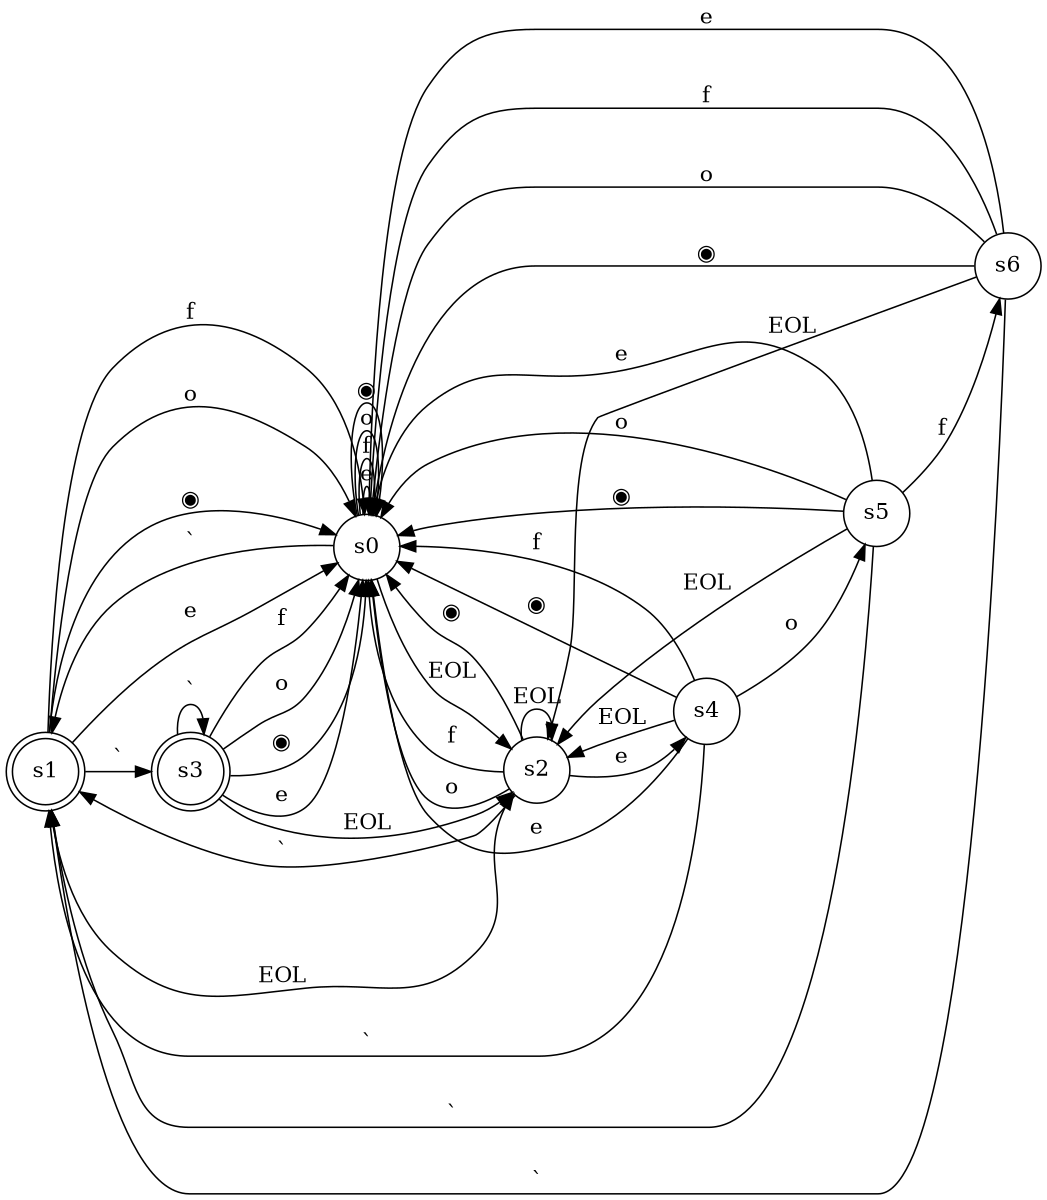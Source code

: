 digraph finite_state_machine {
	rankdir=LR;
	size="18,8"
	node [shape = doublecircle]; s1 s3;
	node [shape = circle];
	s0 -> s1 [ label = "`" ];
	s0 -> s0 [ label = "e" ];
	s0 -> s0 [ label = "f" ];
	s0 -> s0 [ label = "o" ];
	s0 -> s2 [ label = "EOL" ];
	s0 -> s0 [ label = "◉" ];
	s1 -> s3 [ label = "`" ];
	s1 -> s0 [ label = "e" ];
	s1 -> s0 [ label = "f" ];
	s1 -> s0 [ label = "o" ];
	s1 -> s2 [ label = "EOL" ];
	s1 -> s0 [ label = "◉" ];
	s2 -> s1 [ label = "`" ];
	s2 -> s4 [ label = "e" ];
	s2 -> s0 [ label = "f" ];
	s2 -> s0 [ label = "o" ];
	s2 -> s2 [ label = "EOL" ];
	s2 -> s0 [ label = "◉" ];
	s3 -> s3 [ label = "`" ];
	s3 -> s0 [ label = "e" ];
	s3 -> s0 [ label = "f" ];
	s3 -> s0 [ label = "o" ];
	s3 -> s2 [ label = "EOL" ];
	s3 -> s0 [ label = "◉" ];
	s4 -> s1 [ label = "`" ];
	s4 -> s0 [ label = "e" ];
	s4 -> s0 [ label = "f" ];
	s4 -> s5 [ label = "o" ];
	s4 -> s2 [ label = "EOL" ];
	s4 -> s0 [ label = "◉" ];
	s5 -> s1 [ label = "`" ];
	s5 -> s0 [ label = "e" ];
	s5 -> s6 [ label = "f" ];
	s5 -> s0 [ label = "o" ];
	s5 -> s2 [ label = "EOL" ];
	s5 -> s0 [ label = "◉" ];
	s6 -> s1 [ label = "`" ];
	s6 -> s0 [ label = "e" ];
	s6 -> s0 [ label = "f" ];
	s6 -> s0 [ label = "o" ];
	s6 -> s2 [ label = "EOL" ];
	s6 -> s0 [ label = "◉" ];
}
